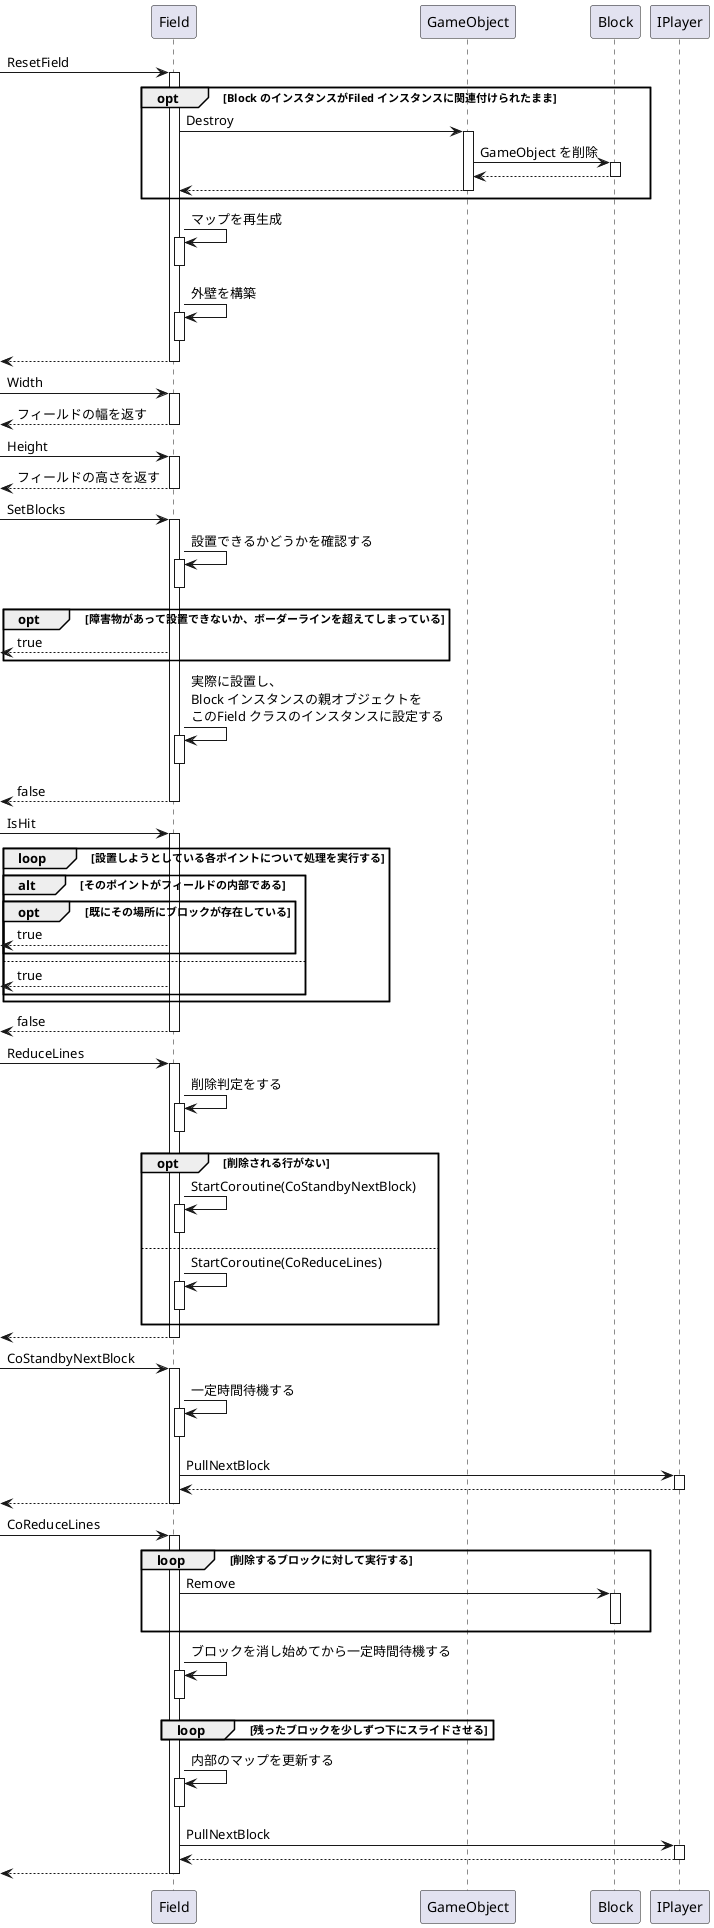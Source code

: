@startuml

[-> Field : ResetField
activate Field
    opt Block のインスタンスがFiled インスタンスに関連付けられたまま
    Field -> GameObject : Destroy
    activate GameObject
        GameObject -> Block : GameObject を削除
        activate Block
            GameObject <-- Block
        deactivate Block
        Field <-- GameObject
    deactivate GameObject
    end
    Field -> Field : マップを再生成
    activate Field
    deactivate Field
    Field -> Field : 外壁を構築
    activate Field
    deactivate Field
    [<-- Field
deactivate Field

[-> Field : Width
activate Field
    [<-- Field : フィールドの幅を返す
deactivate Field

[-> Field : Height
activate Field
    [<-- Field : フィールドの高さを返す
deactivate Field

[-> Field : SetBlocks
activate Field
    Field -> Field : 設置できるかどうかを確認する
    activate Field
    deactivate Field
    opt 障害物があって設置できないか、ボーダーラインを超えてしまっている
        [<-- Field : true
    end
    Field -> Field : 実際に設置し、\nBlock インスタンスの親オブジェクトを\nこのField クラスのインスタンスに設定する
    activate Field
    deactivate Field

    [<-- Field : false
deactivate Field

[-> Field : IsHit
activate Field
    loop 設置しようとしている各ポイントについて処理を実行する
        alt そのポイントがフィールドの内部である
            opt 既にその場所にブロックが存在している
                [<-- Field : true
            end
        else
            [<-- Field : true
        end
    end
    [<-- Field : false
deactivate Field

[-> Field : ReduceLines
activate Field
    Field -> Field : 削除判定をする
    activate Field
    deactivate Field
    opt 削除される行がない
        Field -> Field : StartCoroutine(CoStandbyNextBlock)
            activate Field
            deactivate Field
    else
        Field -> Field : StartCoroutine(CoReduceLines)
            activate Field
            deactivate Field
    end

    [<-- Field
deactivate Field

[-> Field : CoStandbyNextBlock
activate Field
    Field -> Field : 一定時間待機する
    activate Field
    deactivate Field
    Field -> IPlayer : PullNextBlock
    activate IPlayer
        Field <-- IPlayer
    deactivate IPlayer
    [<-- Field
deactivate Field

[-> Field : CoReduceLines
activate Field
    loop 削除するブロックに対して実行する
        Field -> Block : Remove
        activate Block
        deactivate Block
    end
    Field -> Field : ブロックを消し始めてから一定時間待機する
    activate Field
    deactivate Field
    loop 残ったブロックを少しずつ下にスライドさせる
    end
    Field -> Field : 内部のマップを更新する
    activate Field
    deactivate Field
    Field -> IPlayer : PullNextBlock
    activate IPlayer
        Field <-- IPlayer
    deactivate IPlayer
    [<-- Field
deactivate Field

@enduml